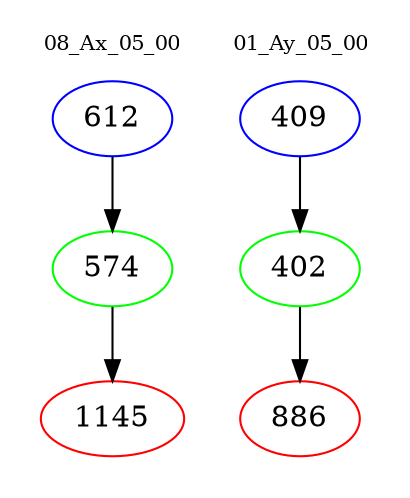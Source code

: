 digraph{
subgraph cluster_0 {
color = white
label = "08_Ax_05_00";
fontsize=10;
T0_612 [label="612", color="blue"]
T0_612 -> T0_574 [color="black"]
T0_574 [label="574", color="green"]
T0_574 -> T0_1145 [color="black"]
T0_1145 [label="1145", color="red"]
}
subgraph cluster_1 {
color = white
label = "01_Ay_05_00";
fontsize=10;
T1_409 [label="409", color="blue"]
T1_409 -> T1_402 [color="black"]
T1_402 [label="402", color="green"]
T1_402 -> T1_886 [color="black"]
T1_886 [label="886", color="red"]
}
}
